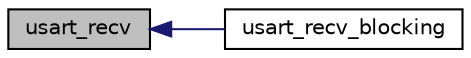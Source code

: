 digraph "usart_recv"
{
  edge [fontname="Helvetica",fontsize="10",labelfontname="Helvetica",labelfontsize="10"];
  node [fontname="Helvetica",fontsize="10",shape=record];
  rankdir="LR";
  Node1 [label="usart_recv",height=0.2,width=0.4,color="black", fillcolor="grey75", style="filled", fontcolor="black"];
  Node1 -> Node2 [dir="back",color="midnightblue",fontsize="10",style="solid",fontname="Helvetica"];
  Node2 [label="usart_recv_blocking",height=0.2,width=0.4,color="black", fillcolor="white", style="filled",URL="$usart_8c.html#a8e0013f2829bfb8687e4a56973d56b57"];
}
